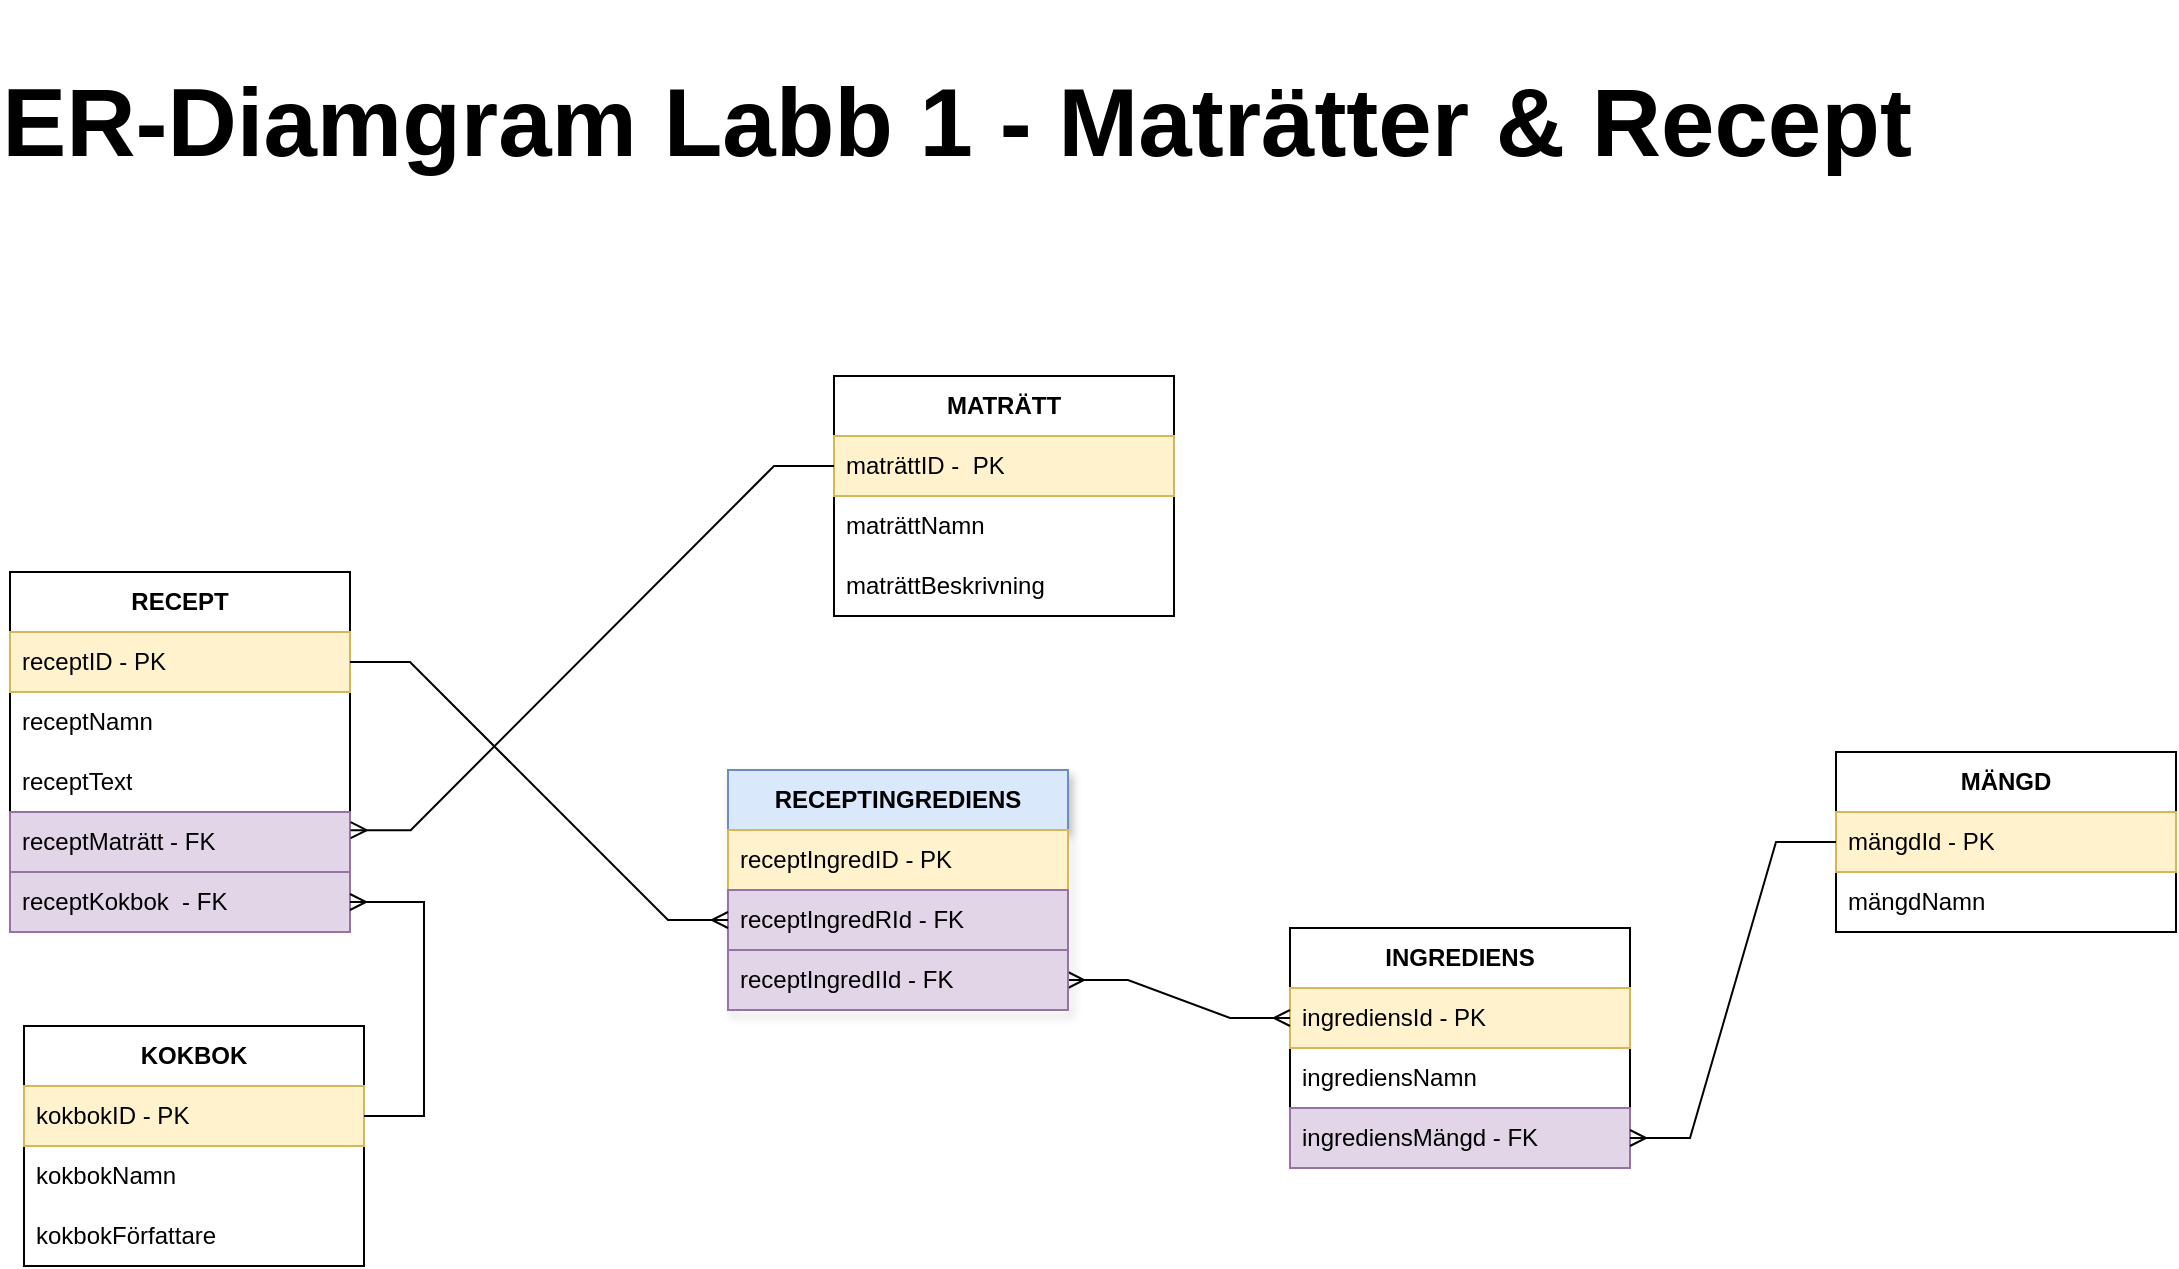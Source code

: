 <mxfile version="26.1.1">
  <diagram name="Page-1" id="KLrool5dLcF6XQlQDd2L">
    <mxGraphModel dx="989" dy="991" grid="0" gridSize="10" guides="1" tooltips="1" connect="1" arrows="1" fold="1" page="1" pageScale="1" pageWidth="1920" pageHeight="1200" math="0" shadow="0">
      <root>
        <mxCell id="0" />
        <mxCell id="1" parent="0" />
        <mxCell id="NDsmOrmQBEUlIEmzkd3U-1" value="MATRÄTT" style="swimlane;fontStyle=1;childLayout=stackLayout;horizontal=1;startSize=30;horizontalStack=0;resizeParent=1;resizeParentMax=0;resizeLast=0;collapsible=1;marginBottom=0;whiteSpace=wrap;html=1;" vertex="1" parent="1">
          <mxGeometry x="824" y="376" width="170" height="120" as="geometry">
            <mxRectangle x="160" y="240" width="60" height="30" as="alternateBounds" />
          </mxGeometry>
        </mxCell>
        <mxCell id="NDsmOrmQBEUlIEmzkd3U-2" value="maträttID -&amp;nbsp; PK" style="text;strokeColor=#d6b656;fillColor=#fff2cc;align=left;verticalAlign=middle;spacingLeft=4;spacingRight=4;overflow=hidden;points=[[0,0.5],[1,0.5]];portConstraint=eastwest;rotatable=0;whiteSpace=wrap;html=1;" vertex="1" parent="NDsmOrmQBEUlIEmzkd3U-1">
          <mxGeometry y="30" width="170" height="30" as="geometry" />
        </mxCell>
        <mxCell id="NDsmOrmQBEUlIEmzkd3U-59" value="&lt;div&gt;maträttNamn&lt;/div&gt;" style="text;strokeColor=none;fillColor=none;align=left;verticalAlign=middle;spacingLeft=4;spacingRight=4;overflow=hidden;points=[[0,0.5],[1,0.5]];portConstraint=eastwest;rotatable=0;whiteSpace=wrap;html=1;" vertex="1" parent="NDsmOrmQBEUlIEmzkd3U-1">
          <mxGeometry y="60" width="170" height="30" as="geometry" />
        </mxCell>
        <mxCell id="NDsmOrmQBEUlIEmzkd3U-38" value="maträttBeskrivning" style="text;strokeColor=none;fillColor=none;align=left;verticalAlign=middle;spacingLeft=4;spacingRight=4;overflow=hidden;points=[[0,0.5],[1,0.5]];portConstraint=eastwest;rotatable=0;whiteSpace=wrap;html=1;" vertex="1" parent="NDsmOrmQBEUlIEmzkd3U-1">
          <mxGeometry y="90" width="170" height="30" as="geometry" />
        </mxCell>
        <mxCell id="NDsmOrmQBEUlIEmzkd3U-5" value="INGREDIENS" style="swimlane;fontStyle=1;childLayout=stackLayout;horizontal=1;startSize=30;horizontalStack=0;resizeParent=1;resizeParentMax=0;resizeLast=0;collapsible=1;marginBottom=0;whiteSpace=wrap;html=1;" vertex="1" parent="1">
          <mxGeometry x="1052" y="652" width="170" height="120" as="geometry">
            <mxRectangle x="160" y="240" width="60" height="30" as="alternateBounds" />
          </mxGeometry>
        </mxCell>
        <mxCell id="NDsmOrmQBEUlIEmzkd3U-6" value="ingrediensId - PK" style="text;strokeColor=#d6b656;fillColor=#fff2cc;align=left;verticalAlign=middle;spacingLeft=4;spacingRight=4;overflow=hidden;points=[[0,0.5],[1,0.5]];portConstraint=eastwest;rotatable=0;whiteSpace=wrap;html=1;" vertex="1" parent="NDsmOrmQBEUlIEmzkd3U-5">
          <mxGeometry y="30" width="170" height="30" as="geometry" />
        </mxCell>
        <mxCell id="NDsmOrmQBEUlIEmzkd3U-7" value="ingrediensNamn" style="text;strokeColor=none;fillColor=none;align=left;verticalAlign=middle;spacingLeft=4;spacingRight=4;overflow=hidden;points=[[0,0.5],[1,0.5]];portConstraint=eastwest;rotatable=0;whiteSpace=wrap;html=1;" vertex="1" parent="NDsmOrmQBEUlIEmzkd3U-5">
          <mxGeometry y="60" width="170" height="30" as="geometry" />
        </mxCell>
        <mxCell id="NDsmOrmQBEUlIEmzkd3U-43" value="ingrediensMängd - FK" style="text;strokeColor=#9673a6;fillColor=#e1d5e7;align=left;verticalAlign=middle;spacingLeft=4;spacingRight=4;overflow=hidden;points=[[0,0.5],[1,0.5]];portConstraint=eastwest;rotatable=0;whiteSpace=wrap;html=1;" vertex="1" parent="NDsmOrmQBEUlIEmzkd3U-5">
          <mxGeometry y="90" width="170" height="30" as="geometry" />
        </mxCell>
        <mxCell id="NDsmOrmQBEUlIEmzkd3U-9" value="MÄNGD" style="swimlane;fontStyle=1;childLayout=stackLayout;horizontal=1;startSize=30;horizontalStack=0;resizeParent=1;resizeParentMax=0;resizeLast=0;collapsible=1;marginBottom=0;whiteSpace=wrap;html=1;" vertex="1" parent="1">
          <mxGeometry x="1325" y="564" width="170" height="90" as="geometry">
            <mxRectangle x="160" y="240" width="60" height="30" as="alternateBounds" />
          </mxGeometry>
        </mxCell>
        <mxCell id="NDsmOrmQBEUlIEmzkd3U-10" value="mängdId - PK" style="text;strokeColor=#d6b656;fillColor=#fff2cc;align=left;verticalAlign=middle;spacingLeft=4;spacingRight=4;overflow=hidden;points=[[0,0.5],[1,0.5]];portConstraint=eastwest;rotatable=0;whiteSpace=wrap;html=1;" vertex="1" parent="NDsmOrmQBEUlIEmzkd3U-9">
          <mxGeometry y="30" width="170" height="30" as="geometry" />
        </mxCell>
        <mxCell id="NDsmOrmQBEUlIEmzkd3U-30" value="mängdNamn" style="text;strokeColor=none;fillColor=none;align=left;verticalAlign=middle;spacingLeft=4;spacingRight=4;overflow=hidden;points=[[0,0.5],[1,0.5]];portConstraint=eastwest;rotatable=0;whiteSpace=wrap;html=1;" vertex="1" parent="NDsmOrmQBEUlIEmzkd3U-9">
          <mxGeometry y="60" width="170" height="30" as="geometry" />
        </mxCell>
        <mxCell id="NDsmOrmQBEUlIEmzkd3U-13" value="RECEPT" style="swimlane;fontStyle=1;childLayout=stackLayout;horizontal=1;startSize=30;horizontalStack=0;resizeParent=1;resizeParentMax=0;resizeLast=0;collapsible=1;marginBottom=0;whiteSpace=wrap;html=1;" vertex="1" parent="1">
          <mxGeometry x="412" y="474" width="170" height="180" as="geometry">
            <mxRectangle x="160" y="240" width="60" height="30" as="alternateBounds" />
          </mxGeometry>
        </mxCell>
        <mxCell id="NDsmOrmQBEUlIEmzkd3U-14" value="receptID - PK" style="text;strokeColor=#d6b656;fillColor=#fff2cc;align=left;verticalAlign=middle;spacingLeft=4;spacingRight=4;overflow=hidden;points=[[0,0.5],[1,0.5]];portConstraint=eastwest;rotatable=0;whiteSpace=wrap;html=1;" vertex="1" parent="NDsmOrmQBEUlIEmzkd3U-13">
          <mxGeometry y="30" width="170" height="30" as="geometry" />
        </mxCell>
        <mxCell id="NDsmOrmQBEUlIEmzkd3U-21" value="receptNamn" style="text;strokeColor=none;fillColor=none;align=left;verticalAlign=middle;spacingLeft=4;spacingRight=4;overflow=hidden;points=[[0,0.5],[1,0.5]];portConstraint=eastwest;rotatable=0;whiteSpace=wrap;html=1;" vertex="1" parent="NDsmOrmQBEUlIEmzkd3U-13">
          <mxGeometry y="60" width="170" height="30" as="geometry" />
        </mxCell>
        <mxCell id="NDsmOrmQBEUlIEmzkd3U-58" value="receptText" style="text;strokeColor=none;fillColor=none;align=left;verticalAlign=middle;spacingLeft=4;spacingRight=4;overflow=hidden;points=[[0,0.5],[1,0.5]];portConstraint=eastwest;rotatable=0;whiteSpace=wrap;html=1;" vertex="1" parent="NDsmOrmQBEUlIEmzkd3U-13">
          <mxGeometry y="90" width="170" height="30" as="geometry" />
        </mxCell>
        <mxCell id="NDsmOrmQBEUlIEmzkd3U-15" value="receptMaträtt - FK" style="text;strokeColor=#9673a6;fillColor=#e1d5e7;align=left;verticalAlign=middle;spacingLeft=4;spacingRight=4;overflow=hidden;points=[[0,0.5],[1,0.5]];portConstraint=eastwest;rotatable=0;whiteSpace=wrap;html=1;" vertex="1" parent="NDsmOrmQBEUlIEmzkd3U-13">
          <mxGeometry y="120" width="170" height="30" as="geometry" />
        </mxCell>
        <mxCell id="NDsmOrmQBEUlIEmzkd3U-16" value="receptKokbok&amp;nbsp; - FK" style="text;strokeColor=#9673a6;fillColor=#e1d5e7;align=left;verticalAlign=middle;spacingLeft=4;spacingRight=4;overflow=hidden;points=[[0,0.5],[1,0.5]];portConstraint=eastwest;rotatable=0;whiteSpace=wrap;html=1;" vertex="1" parent="NDsmOrmQBEUlIEmzkd3U-13">
          <mxGeometry y="150" width="170" height="30" as="geometry" />
        </mxCell>
        <mxCell id="NDsmOrmQBEUlIEmzkd3U-17" value="KOKBOK" style="swimlane;fontStyle=1;childLayout=stackLayout;horizontal=1;startSize=30;horizontalStack=0;resizeParent=1;resizeParentMax=0;resizeLast=0;collapsible=1;marginBottom=0;whiteSpace=wrap;html=1;" vertex="1" parent="1">
          <mxGeometry x="419" y="701" width="170" height="120" as="geometry">
            <mxRectangle x="160" y="240" width="60" height="30" as="alternateBounds" />
          </mxGeometry>
        </mxCell>
        <mxCell id="NDsmOrmQBEUlIEmzkd3U-18" value="kokbokID - PK" style="text;strokeColor=#d6b656;fillColor=#fff2cc;align=left;verticalAlign=middle;spacingLeft=4;spacingRight=4;overflow=hidden;points=[[0,0.5],[1,0.5]];portConstraint=eastwest;rotatable=0;whiteSpace=wrap;html=1;" vertex="1" parent="NDsmOrmQBEUlIEmzkd3U-17">
          <mxGeometry y="30" width="170" height="30" as="geometry" />
        </mxCell>
        <mxCell id="NDsmOrmQBEUlIEmzkd3U-19" value="kokbokNamn" style="text;strokeColor=none;fillColor=none;align=left;verticalAlign=middle;spacingLeft=4;spacingRight=4;overflow=hidden;points=[[0,0.5],[1,0.5]];portConstraint=eastwest;rotatable=0;whiteSpace=wrap;html=1;" vertex="1" parent="NDsmOrmQBEUlIEmzkd3U-17">
          <mxGeometry y="60" width="170" height="30" as="geometry" />
        </mxCell>
        <mxCell id="NDsmOrmQBEUlIEmzkd3U-20" value="kokbokFörfattare" style="text;strokeColor=none;fillColor=none;align=left;verticalAlign=middle;spacingLeft=4;spacingRight=4;overflow=hidden;points=[[0,0.5],[1,0.5]];portConstraint=eastwest;rotatable=0;whiteSpace=wrap;html=1;" vertex="1" parent="NDsmOrmQBEUlIEmzkd3U-17">
          <mxGeometry y="90" width="170" height="30" as="geometry" />
        </mxCell>
        <mxCell id="NDsmOrmQBEUlIEmzkd3U-34" value="" style="edgeStyle=entityRelationEdgeStyle;fontSize=12;html=1;endArrow=ERmany;startArrow=ERmany;rounded=0;entryX=0;entryY=0.5;entryDx=0;entryDy=0;" edge="1" parent="1" source="NDsmOrmQBEUlIEmzkd3U-49" target="NDsmOrmQBEUlIEmzkd3U-6">
          <mxGeometry width="100" height="100" relative="1" as="geometry">
            <mxPoint x="582" y="639" as="sourcePoint" />
            <mxPoint x="787" y="609" as="targetPoint" />
          </mxGeometry>
        </mxCell>
        <mxCell id="NDsmOrmQBEUlIEmzkd3U-41" value="" style="edgeStyle=entityRelationEdgeStyle;fontSize=12;html=1;endArrow=ERmany;rounded=0;exitX=0;exitY=0.5;exitDx=0;exitDy=0;entryX=1.002;entryY=0.303;entryDx=0;entryDy=0;entryPerimeter=0;" edge="1" parent="1" source="NDsmOrmQBEUlIEmzkd3U-2" target="NDsmOrmQBEUlIEmzkd3U-15">
          <mxGeometry width="100" height="100" relative="1" as="geometry">
            <mxPoint x="642" y="595" as="sourcePoint" />
            <mxPoint x="742" y="495" as="targetPoint" />
          </mxGeometry>
        </mxCell>
        <mxCell id="NDsmOrmQBEUlIEmzkd3U-45" value="" style="edgeStyle=entityRelationEdgeStyle;fontSize=12;html=1;endArrow=ERmany;rounded=0;entryX=1;entryY=0.5;entryDx=0;entryDy=0;exitX=0;exitY=0.5;exitDx=0;exitDy=0;" edge="1" parent="1" source="NDsmOrmQBEUlIEmzkd3U-10" target="NDsmOrmQBEUlIEmzkd3U-43">
          <mxGeometry width="100" height="100" relative="1" as="geometry">
            <mxPoint x="1220" y="597" as="sourcePoint" />
            <mxPoint x="1231.0" y="800" as="targetPoint" />
            <Array as="points">
              <mxPoint x="1293" y="581" />
              <mxPoint x="1232" y="689" />
            </Array>
          </mxGeometry>
        </mxCell>
        <mxCell id="NDsmOrmQBEUlIEmzkd3U-46" value="RECEPTINGREDIENS" style="swimlane;fontStyle=1;childLayout=stackLayout;horizontal=1;startSize=30;horizontalStack=0;resizeParent=1;resizeParentMax=0;resizeLast=0;collapsible=1;marginBottom=0;whiteSpace=wrap;html=1;rounded=0;fillColor=#dae8fc;strokeColor=#6c8ebf;shadow=1;glass=0;" vertex="1" parent="1">
          <mxGeometry x="771" y="573" width="170" height="120" as="geometry">
            <mxRectangle x="160" y="240" width="60" height="30" as="alternateBounds" />
          </mxGeometry>
        </mxCell>
        <mxCell id="NDsmOrmQBEUlIEmzkd3U-47" value="receptIngredID - PK" style="text;strokeColor=#d6b656;fillColor=#fff2cc;align=left;verticalAlign=middle;spacingLeft=4;spacingRight=4;overflow=hidden;points=[[0,0.5],[1,0.5]];portConstraint=eastwest;rotatable=0;whiteSpace=wrap;html=1;" vertex="1" parent="NDsmOrmQBEUlIEmzkd3U-46">
          <mxGeometry y="30" width="170" height="30" as="geometry" />
        </mxCell>
        <mxCell id="NDsmOrmQBEUlIEmzkd3U-48" value="receptIngredRId - FK" style="text;strokeColor=#9673a6;fillColor=#e1d5e7;align=left;verticalAlign=middle;spacingLeft=4;spacingRight=4;overflow=hidden;points=[[0,0.5],[1,0.5]];portConstraint=eastwest;rotatable=0;whiteSpace=wrap;html=1;" vertex="1" parent="NDsmOrmQBEUlIEmzkd3U-46">
          <mxGeometry y="60" width="170" height="30" as="geometry" />
        </mxCell>
        <mxCell id="NDsmOrmQBEUlIEmzkd3U-49" value="receptIngredIId - FK" style="text;strokeColor=#9673a6;fillColor=#e1d5e7;align=left;verticalAlign=middle;spacingLeft=4;spacingRight=4;overflow=hidden;points=[[0,0.5],[1,0.5]];portConstraint=eastwest;rotatable=0;whiteSpace=wrap;html=1;" vertex="1" parent="NDsmOrmQBEUlIEmzkd3U-46">
          <mxGeometry y="90" width="170" height="30" as="geometry" />
        </mxCell>
        <mxCell id="NDsmOrmQBEUlIEmzkd3U-52" value="" style="edgeStyle=entityRelationEdgeStyle;fontSize=12;html=1;endArrow=ERmany;rounded=0;entryX=1;entryY=0.5;entryDx=0;entryDy=0;" edge="1" parent="1" source="NDsmOrmQBEUlIEmzkd3U-18" target="NDsmOrmQBEUlIEmzkd3U-16">
          <mxGeometry width="100" height="100" relative="1" as="geometry">
            <mxPoint x="606" y="730" as="sourcePoint" />
            <mxPoint x="706" y="630" as="targetPoint" />
          </mxGeometry>
        </mxCell>
        <mxCell id="NDsmOrmQBEUlIEmzkd3U-53" value="" style="edgeStyle=entityRelationEdgeStyle;fontSize=12;html=1;endArrow=ERmany;rounded=0;entryX=0;entryY=0.5;entryDx=0;entryDy=0;" edge="1" parent="1" source="NDsmOrmQBEUlIEmzkd3U-14" target="NDsmOrmQBEUlIEmzkd3U-48">
          <mxGeometry width="100" height="100" relative="1" as="geometry">
            <mxPoint x="572" y="612" as="sourcePoint" />
            <mxPoint x="672" y="512" as="targetPoint" />
            <Array as="points">
              <mxPoint x="756" y="685" />
            </Array>
          </mxGeometry>
        </mxCell>
        <mxCell id="NDsmOrmQBEUlIEmzkd3U-57" value="&lt;h1&gt;&lt;font&gt;ER-Diamgram Labb 1 - Maträtter &amp;amp; Recept&lt;/font&gt;&lt;/h1&gt;" style="text;strokeColor=none;fillColor=none;html=1;fontSize=24;fontStyle=1;verticalAlign=middle;align=center;" vertex="1" parent="1">
          <mxGeometry x="835" y="229" width="100" height="40" as="geometry" />
        </mxCell>
      </root>
    </mxGraphModel>
  </diagram>
</mxfile>

